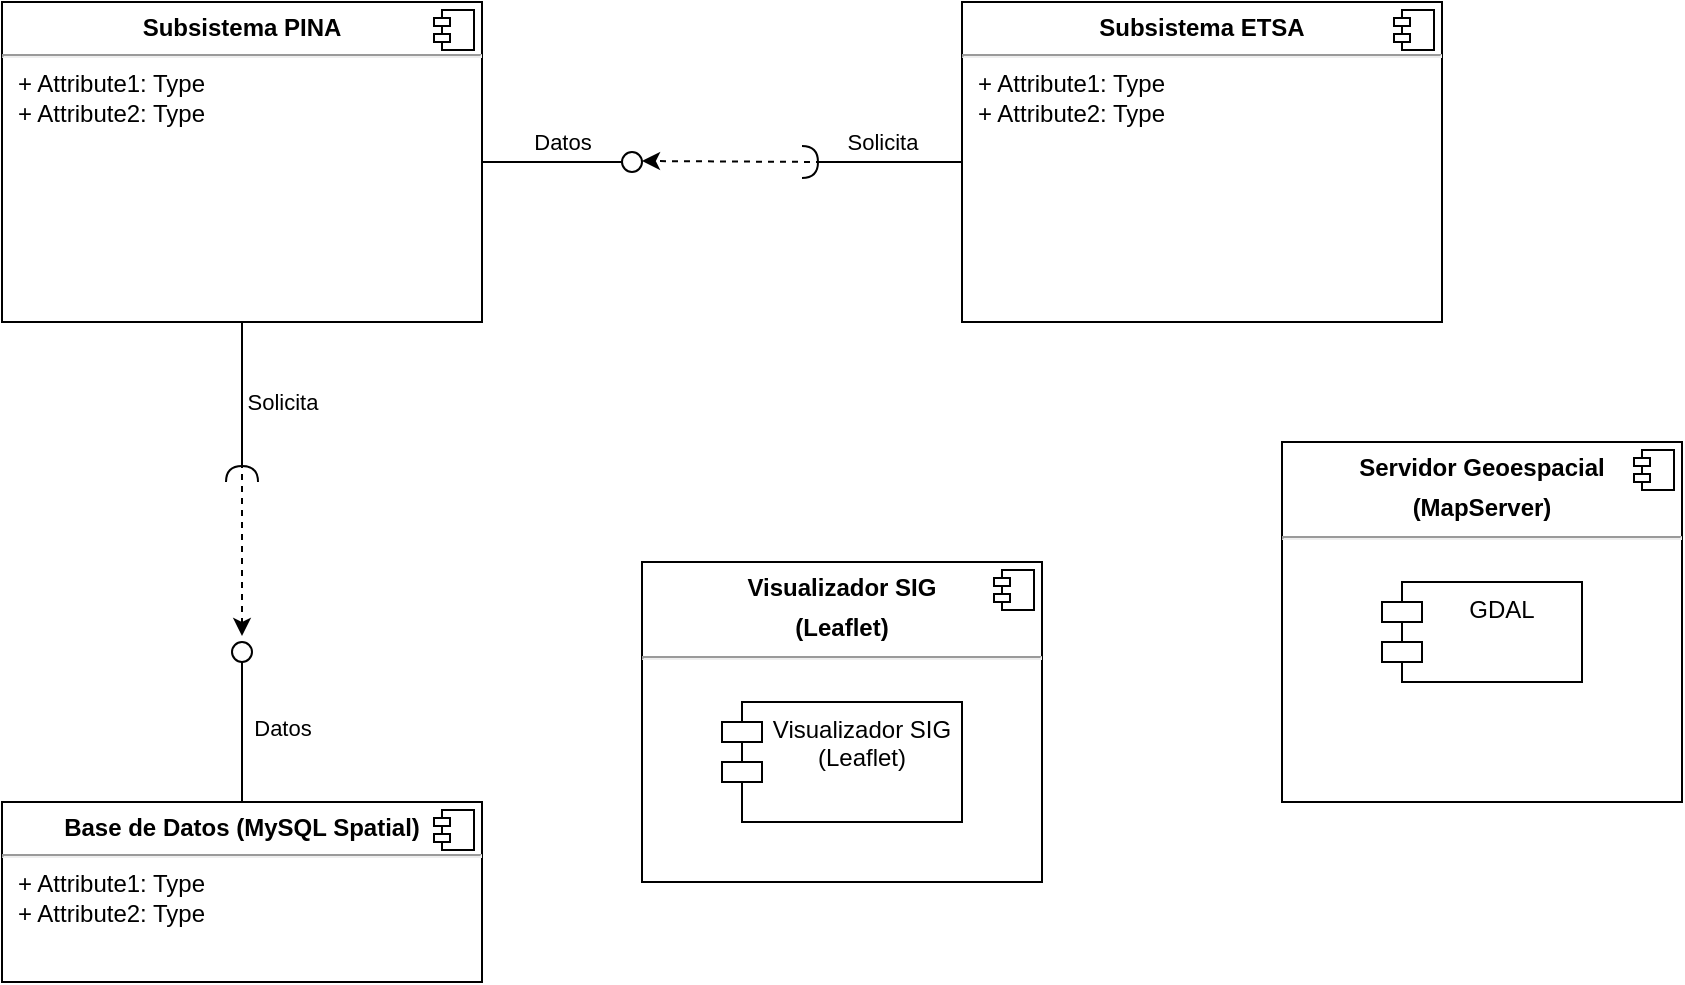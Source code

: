 <mxfile version="14.7.6" type="github">
  <diagram id="MdKtoK_RENReXs82-K8u" name="Page-1">
    <mxGraphModel dx="1102" dy="582" grid="1" gridSize="10" guides="1" tooltips="1" connect="1" arrows="1" fold="1" page="1" pageScale="1" pageWidth="1169" pageHeight="827" math="0" shadow="0">
      <root>
        <mxCell id="0" />
        <mxCell id="1" parent="0" />
        <mxCell id="WDur1Cv2T1Mm-qldrju6-5" value="&lt;p style=&quot;margin: 0px ; margin-top: 6px ; text-align: center&quot;&gt;&lt;b&gt;Subsistema ETSA&lt;/b&gt;&lt;/p&gt;&lt;hr&gt;&lt;p style=&quot;margin: 0px ; margin-left: 8px&quot;&gt;+ Attribute1: Type&lt;br&gt;+ Attribute2: Type&lt;/p&gt;" style="align=left;overflow=fill;html=1;dropTarget=0;" parent="1" vertex="1">
          <mxGeometry x="520" y="160" width="240" height="160" as="geometry" />
        </mxCell>
        <mxCell id="WDur1Cv2T1Mm-qldrju6-6" value="" style="shape=component;jettyWidth=8;jettyHeight=4;" parent="WDur1Cv2T1Mm-qldrju6-5" vertex="1">
          <mxGeometry x="1" width="20" height="20" relative="1" as="geometry">
            <mxPoint x="-24" y="4" as="offset" />
          </mxGeometry>
        </mxCell>
        <mxCell id="9fyUYvFx3Kznos_2-3Rt-1" value="&lt;p style=&quot;margin: 0px ; margin-top: 6px ; text-align: center&quot;&gt;&lt;b&gt;Subsistema PINA&lt;/b&gt;&lt;/p&gt;&lt;hr&gt;&lt;p style=&quot;margin: 0px ; margin-left: 8px&quot;&gt;+ Attribute1: Type&lt;br&gt;+ Attribute2: Type&lt;/p&gt;" style="align=left;overflow=fill;html=1;dropTarget=0;" parent="1" vertex="1">
          <mxGeometry x="40" y="160" width="240" height="160" as="geometry" />
        </mxCell>
        <mxCell id="9fyUYvFx3Kznos_2-3Rt-2" value="" style="shape=component;jettyWidth=8;jettyHeight=4;" parent="9fyUYvFx3Kznos_2-3Rt-1" vertex="1">
          <mxGeometry x="1" width="20" height="20" relative="1" as="geometry">
            <mxPoint x="-24" y="4" as="offset" />
          </mxGeometry>
        </mxCell>
        <mxCell id="9fyUYvFx3Kznos_2-3Rt-22" value="&lt;p style=&quot;margin: 0px ; margin-top: 6px ; text-align: center&quot;&gt;&lt;b&gt;Base de Datos (MySQL Spatial)&lt;/b&gt;&lt;/p&gt;&lt;hr&gt;&lt;p style=&quot;margin: 0px ; margin-left: 8px&quot;&gt;+ Attribute1: Type&lt;br&gt;+ Attribute2: Type&lt;/p&gt;" style="align=left;overflow=fill;html=1;dropTarget=0;" parent="1" vertex="1">
          <mxGeometry x="40" y="560" width="240" height="90" as="geometry" />
        </mxCell>
        <mxCell id="9fyUYvFx3Kznos_2-3Rt-23" value="" style="shape=component;jettyWidth=8;jettyHeight=4;" parent="9fyUYvFx3Kznos_2-3Rt-22" vertex="1">
          <mxGeometry x="1" width="20" height="20" relative="1" as="geometry">
            <mxPoint x="-24" y="4" as="offset" />
          </mxGeometry>
        </mxCell>
        <mxCell id="9fyUYvFx3Kznos_2-3Rt-28" value="" style="rounded=0;orthogonalLoop=1;jettySize=auto;html=1;endArrow=none;endFill=0;exitX=0.5;exitY=0;exitDx=0;exitDy=0;" parent="1" source="9fyUYvFx3Kznos_2-3Rt-22" target="9fyUYvFx3Kznos_2-3Rt-30" edge="1">
          <mxGeometry relative="1" as="geometry">
            <mxPoint x="210" y="480" as="sourcePoint" />
          </mxGeometry>
        </mxCell>
        <mxCell id="9fyUYvFx3Kznos_2-3Rt-39" value="Datos" style="edgeLabel;html=1;align=center;verticalAlign=middle;resizable=0;points=[];" parent="9fyUYvFx3Kznos_2-3Rt-28" vertex="1" connectable="0">
          <mxGeometry x="0.5" y="1" relative="1" as="geometry">
            <mxPoint x="21" y="15" as="offset" />
          </mxGeometry>
        </mxCell>
        <mxCell id="9fyUYvFx3Kznos_2-3Rt-29" value="" style="rounded=0;orthogonalLoop=1;jettySize=auto;html=1;endArrow=halfCircle;endFill=0;endSize=6;strokeWidth=1;exitX=0.5;exitY=1;exitDx=0;exitDy=0;" parent="1" source="9fyUYvFx3Kznos_2-3Rt-1" edge="1">
          <mxGeometry relative="1" as="geometry">
            <mxPoint x="160" y="340" as="sourcePoint" />
            <mxPoint x="160" y="400" as="targetPoint" />
          </mxGeometry>
        </mxCell>
        <mxCell id="9fyUYvFx3Kznos_2-3Rt-38" value="Solicita" style="edgeLabel;html=1;align=center;verticalAlign=middle;resizable=0;points=[];" parent="9fyUYvFx3Kznos_2-3Rt-29" vertex="1" connectable="0">
          <mxGeometry x="-0.45" y="-2" relative="1" as="geometry">
            <mxPoint x="22" y="18" as="offset" />
          </mxGeometry>
        </mxCell>
        <mxCell id="9fyUYvFx3Kznos_2-3Rt-30" value="" style="ellipse;whiteSpace=wrap;html=1;fontFamily=Helvetica;fontSize=12;fontColor=#000000;align=center;strokeColor=#000000;fillColor=#ffffff;points=[];aspect=fixed;resizable=0;" parent="1" vertex="1">
          <mxGeometry x="155" y="480" width="10" height="10" as="geometry" />
        </mxCell>
        <mxCell id="9fyUYvFx3Kznos_2-3Rt-31" value="" style="rounded=0;orthogonalLoop=1;jettySize=auto;html=1;endArrow=none;endFill=0;exitX=1;exitY=0.5;exitDx=0;exitDy=0;" parent="1" source="9fyUYvFx3Kznos_2-3Rt-1" target="9fyUYvFx3Kznos_2-3Rt-33" edge="1">
          <mxGeometry relative="1" as="geometry">
            <mxPoint x="430" y="365" as="sourcePoint" />
          </mxGeometry>
        </mxCell>
        <mxCell id="9fyUYvFx3Kznos_2-3Rt-32" value="" style="rounded=0;orthogonalLoop=1;jettySize=auto;html=1;endArrow=halfCircle;endFill=0;endSize=6;strokeWidth=1;exitX=0;exitY=0.5;exitDx=0;exitDy=0;" parent="1" source="WDur1Cv2T1Mm-qldrju6-5" edge="1">
          <mxGeometry relative="1" as="geometry">
            <mxPoint x="490" y="220" as="sourcePoint" />
            <mxPoint x="440" y="240" as="targetPoint" />
          </mxGeometry>
        </mxCell>
        <mxCell id="9fyUYvFx3Kznos_2-3Rt-35" value="Datos" style="edgeLabel;html=1;align=center;verticalAlign=middle;resizable=0;points=[];" parent="9fyUYvFx3Kznos_2-3Rt-32" vertex="1" connectable="0">
          <mxGeometry x="-0.475" relative="1" as="geometry">
            <mxPoint x="-179" y="-10" as="offset" />
          </mxGeometry>
        </mxCell>
        <mxCell id="9fyUYvFx3Kznos_2-3Rt-36" value="Solicita" style="edgeLabel;html=1;align=center;verticalAlign=middle;resizable=0;points=[];" parent="9fyUYvFx3Kznos_2-3Rt-32" vertex="1" connectable="0">
          <mxGeometry x="0.475" y="1" relative="1" as="geometry">
            <mxPoint x="19" y="-11" as="offset" />
          </mxGeometry>
        </mxCell>
        <mxCell id="9fyUYvFx3Kznos_2-3Rt-33" value="" style="ellipse;whiteSpace=wrap;html=1;fontFamily=Helvetica;fontSize=12;fontColor=#000000;align=center;strokeColor=#000000;fillColor=#ffffff;points=[];aspect=fixed;resizable=0;" parent="1" vertex="1">
          <mxGeometry x="350" y="235" width="10" height="10" as="geometry" />
        </mxCell>
        <mxCell id="9fyUYvFx3Kznos_2-3Rt-34" value="" style="endArrow=classic;html=1;dashed=1;" parent="1" edge="1">
          <mxGeometry width="50" height="50" relative="1" as="geometry">
            <mxPoint x="450" y="240" as="sourcePoint" />
            <mxPoint x="360" y="239.5" as="targetPoint" />
          </mxGeometry>
        </mxCell>
        <mxCell id="9fyUYvFx3Kznos_2-3Rt-37" value="" style="endArrow=classic;html=1;dashed=1;entryX=0.5;entryY=-0.3;entryDx=0;entryDy=0;entryPerimeter=0;" parent="1" target="9fyUYvFx3Kznos_2-3Rt-30" edge="1">
          <mxGeometry width="50" height="50" relative="1" as="geometry">
            <mxPoint x="160" y="390" as="sourcePoint" />
            <mxPoint x="165" y="440" as="targetPoint" />
          </mxGeometry>
        </mxCell>
        <mxCell id="Vn89j9QbeQXNIy0E9jME-1" value="&lt;p style=&quot;margin: 0px ; margin-top: 6px ; text-align: center&quot;&gt;&lt;b&gt;Servidor Geoespacial&lt;/b&gt;&lt;/p&gt;&lt;p style=&quot;margin: 0px ; margin-top: 6px ; text-align: center&quot;&gt;&lt;b&gt;(MapServer)&lt;/b&gt;&lt;/p&gt;&lt;hr&gt;&lt;p style=&quot;margin: 0px ; margin-left: 8px&quot;&gt;&lt;br&gt;&lt;/p&gt;" style="align=left;overflow=fill;html=1;dropTarget=0;" vertex="1" parent="1">
          <mxGeometry x="680" y="380" width="200" height="180" as="geometry" />
        </mxCell>
        <mxCell id="Vn89j9QbeQXNIy0E9jME-2" value="" style="shape=component;jettyWidth=8;jettyHeight=4;" vertex="1" parent="Vn89j9QbeQXNIy0E9jME-1">
          <mxGeometry x="1" width="20" height="20" relative="1" as="geometry">
            <mxPoint x="-24" y="4" as="offset" />
          </mxGeometry>
        </mxCell>
        <mxCell id="Vn89j9QbeQXNIy0E9jME-5" value="&lt;p style=&quot;margin: 0px ; margin-top: 6px ; text-align: center&quot;&gt;&lt;b&gt;Visualizador SIG&lt;/b&gt;&lt;/p&gt;&lt;p style=&quot;margin: 0px ; margin-top: 6px ; text-align: center&quot;&gt;&lt;b&gt;(Leaflet)&lt;/b&gt;&lt;/p&gt;&lt;hr&gt;&lt;p style=&quot;margin: 0px ; margin-left: 8px&quot;&gt;&lt;br&gt;&lt;/p&gt;" style="align=left;overflow=fill;html=1;dropTarget=0;" vertex="1" parent="1">
          <mxGeometry x="360" y="440" width="200" height="160" as="geometry" />
        </mxCell>
        <mxCell id="Vn89j9QbeQXNIy0E9jME-6" value="" style="shape=component;jettyWidth=8;jettyHeight=4;" vertex="1" parent="Vn89j9QbeQXNIy0E9jME-5">
          <mxGeometry x="1" width="20" height="20" relative="1" as="geometry">
            <mxPoint x="-24" y="4" as="offset" />
          </mxGeometry>
        </mxCell>
        <mxCell id="Vn89j9QbeQXNIy0E9jME-7" value="GDAL" style="shape=module;align=left;spacingLeft=20;align=center;verticalAlign=top;" vertex="1" parent="1">
          <mxGeometry x="730" y="450" width="100" height="50" as="geometry" />
        </mxCell>
        <mxCell id="Vn89j9QbeQXNIy0E9jME-8" value="Visualizador SIG&#xa;(Leaflet)&#xa;" style="shape=module;align=left;spacingLeft=20;align=center;verticalAlign=top;" vertex="1" parent="1">
          <mxGeometry x="400" y="510" width="120" height="60" as="geometry" />
        </mxCell>
      </root>
    </mxGraphModel>
  </diagram>
</mxfile>
